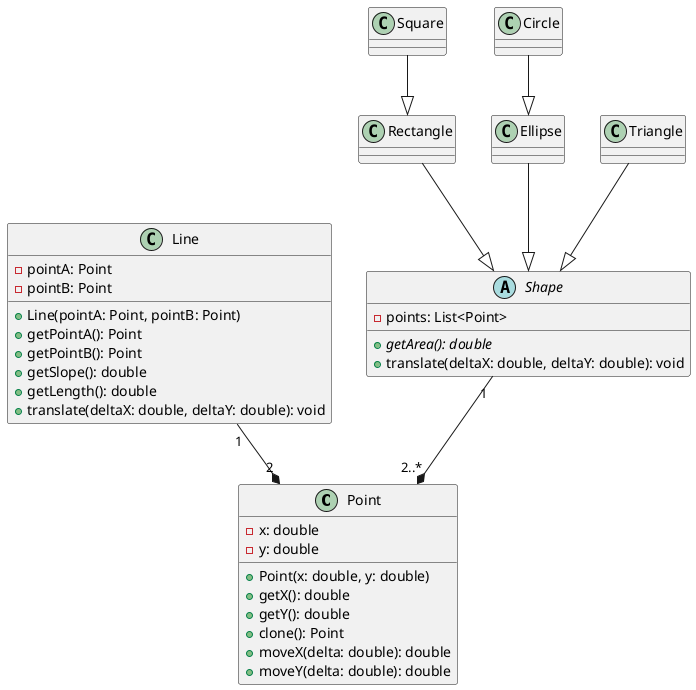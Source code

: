 @startuml


class Point{
    - x: double
    - y: double
    + Point(x: double, y: double)
    + getX(): double
    + getY(): double
    + clone(): Point
    + moveX(delta: double): double
    + moveY(delta: double): double
}

class Line {
    - pointA: Point
    - pointB: Point
    + Line(pointA: Point, pointB: Point)
    + getPointA(): Point
    + getPointB(): Point
    + getSlope(): double
    + getLength(): double
    + translate(deltaX: double, deltaY: double): void
}

abstract class Shape {
    - points: List<Point>
    + {abstract} getArea(): double
    + translate(deltaX: double, deltaY: double): void
}

class Rectangle
class Square
class Ellipse
class Circle
class Triangle

Shape "1" --* "2..*" Point
Line "1" --* "2" Point
Rectangle --|> Shape
Square --|> Rectangle
Ellipse --|> Shape
Circle --|> Ellipse
Triangle --|> Shape

@enduml